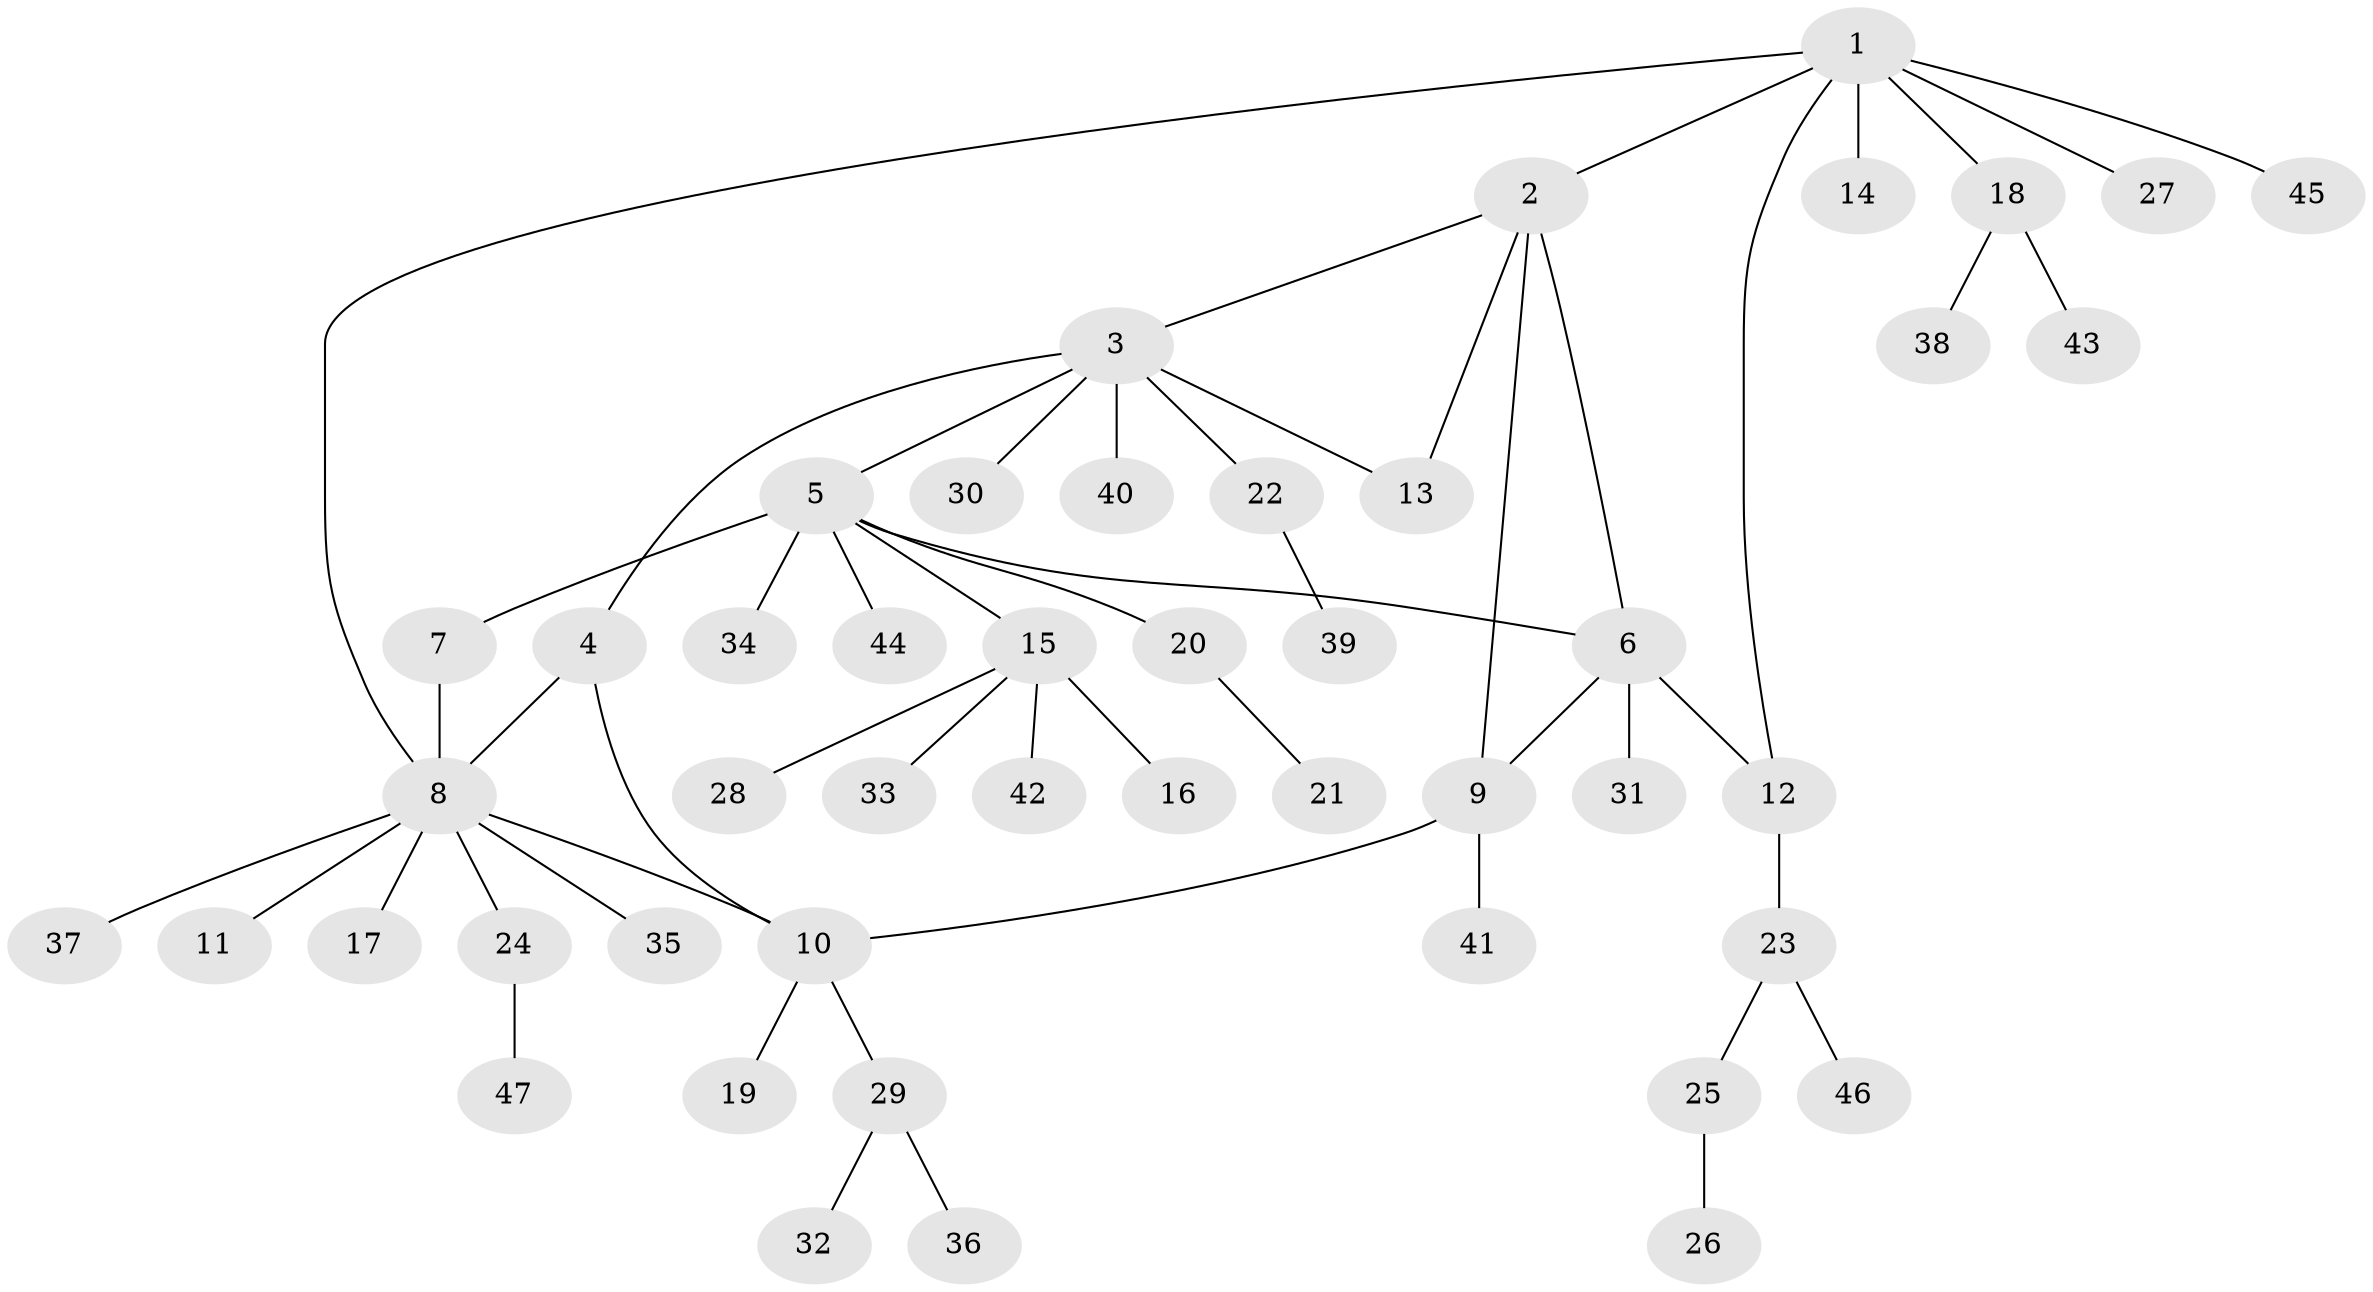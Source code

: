 // Generated by graph-tools (version 1.1) at 2025/54/03/09/25 04:54:44]
// undirected, 47 vertices, 54 edges
graph export_dot {
graph [start="1"]
  node [color=gray90,style=filled];
  1;
  2;
  3;
  4;
  5;
  6;
  7;
  8;
  9;
  10;
  11;
  12;
  13;
  14;
  15;
  16;
  17;
  18;
  19;
  20;
  21;
  22;
  23;
  24;
  25;
  26;
  27;
  28;
  29;
  30;
  31;
  32;
  33;
  34;
  35;
  36;
  37;
  38;
  39;
  40;
  41;
  42;
  43;
  44;
  45;
  46;
  47;
  1 -- 2;
  1 -- 8;
  1 -- 12;
  1 -- 14;
  1 -- 18;
  1 -- 27;
  1 -- 45;
  2 -- 3;
  2 -- 6;
  2 -- 9;
  2 -- 13;
  3 -- 4;
  3 -- 5;
  3 -- 13;
  3 -- 22;
  3 -- 30;
  3 -- 40;
  4 -- 8;
  4 -- 10;
  5 -- 6;
  5 -- 7;
  5 -- 15;
  5 -- 20;
  5 -- 34;
  5 -- 44;
  6 -- 9;
  6 -- 12;
  6 -- 31;
  7 -- 8;
  8 -- 10;
  8 -- 11;
  8 -- 17;
  8 -- 24;
  8 -- 35;
  8 -- 37;
  9 -- 10;
  9 -- 41;
  10 -- 19;
  10 -- 29;
  12 -- 23;
  15 -- 16;
  15 -- 28;
  15 -- 33;
  15 -- 42;
  18 -- 38;
  18 -- 43;
  20 -- 21;
  22 -- 39;
  23 -- 25;
  23 -- 46;
  24 -- 47;
  25 -- 26;
  29 -- 32;
  29 -- 36;
}
